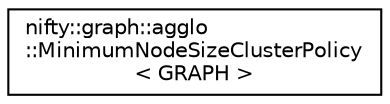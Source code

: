 digraph "Graphical Class Hierarchy"
{
  edge [fontname="Helvetica",fontsize="10",labelfontname="Helvetica",labelfontsize="10"];
  node [fontname="Helvetica",fontsize="10",shape=record];
  rankdir="LR";
  Node1 [label="nifty::graph::agglo\l::MinimumNodeSizeClusterPolicy\l\< GRAPH \>",height=0.2,width=0.4,color="black", fillcolor="white", style="filled",URL="$classnifty_1_1graph_1_1agglo_1_1MinimumNodeSizeClusterPolicy.html"];
}
